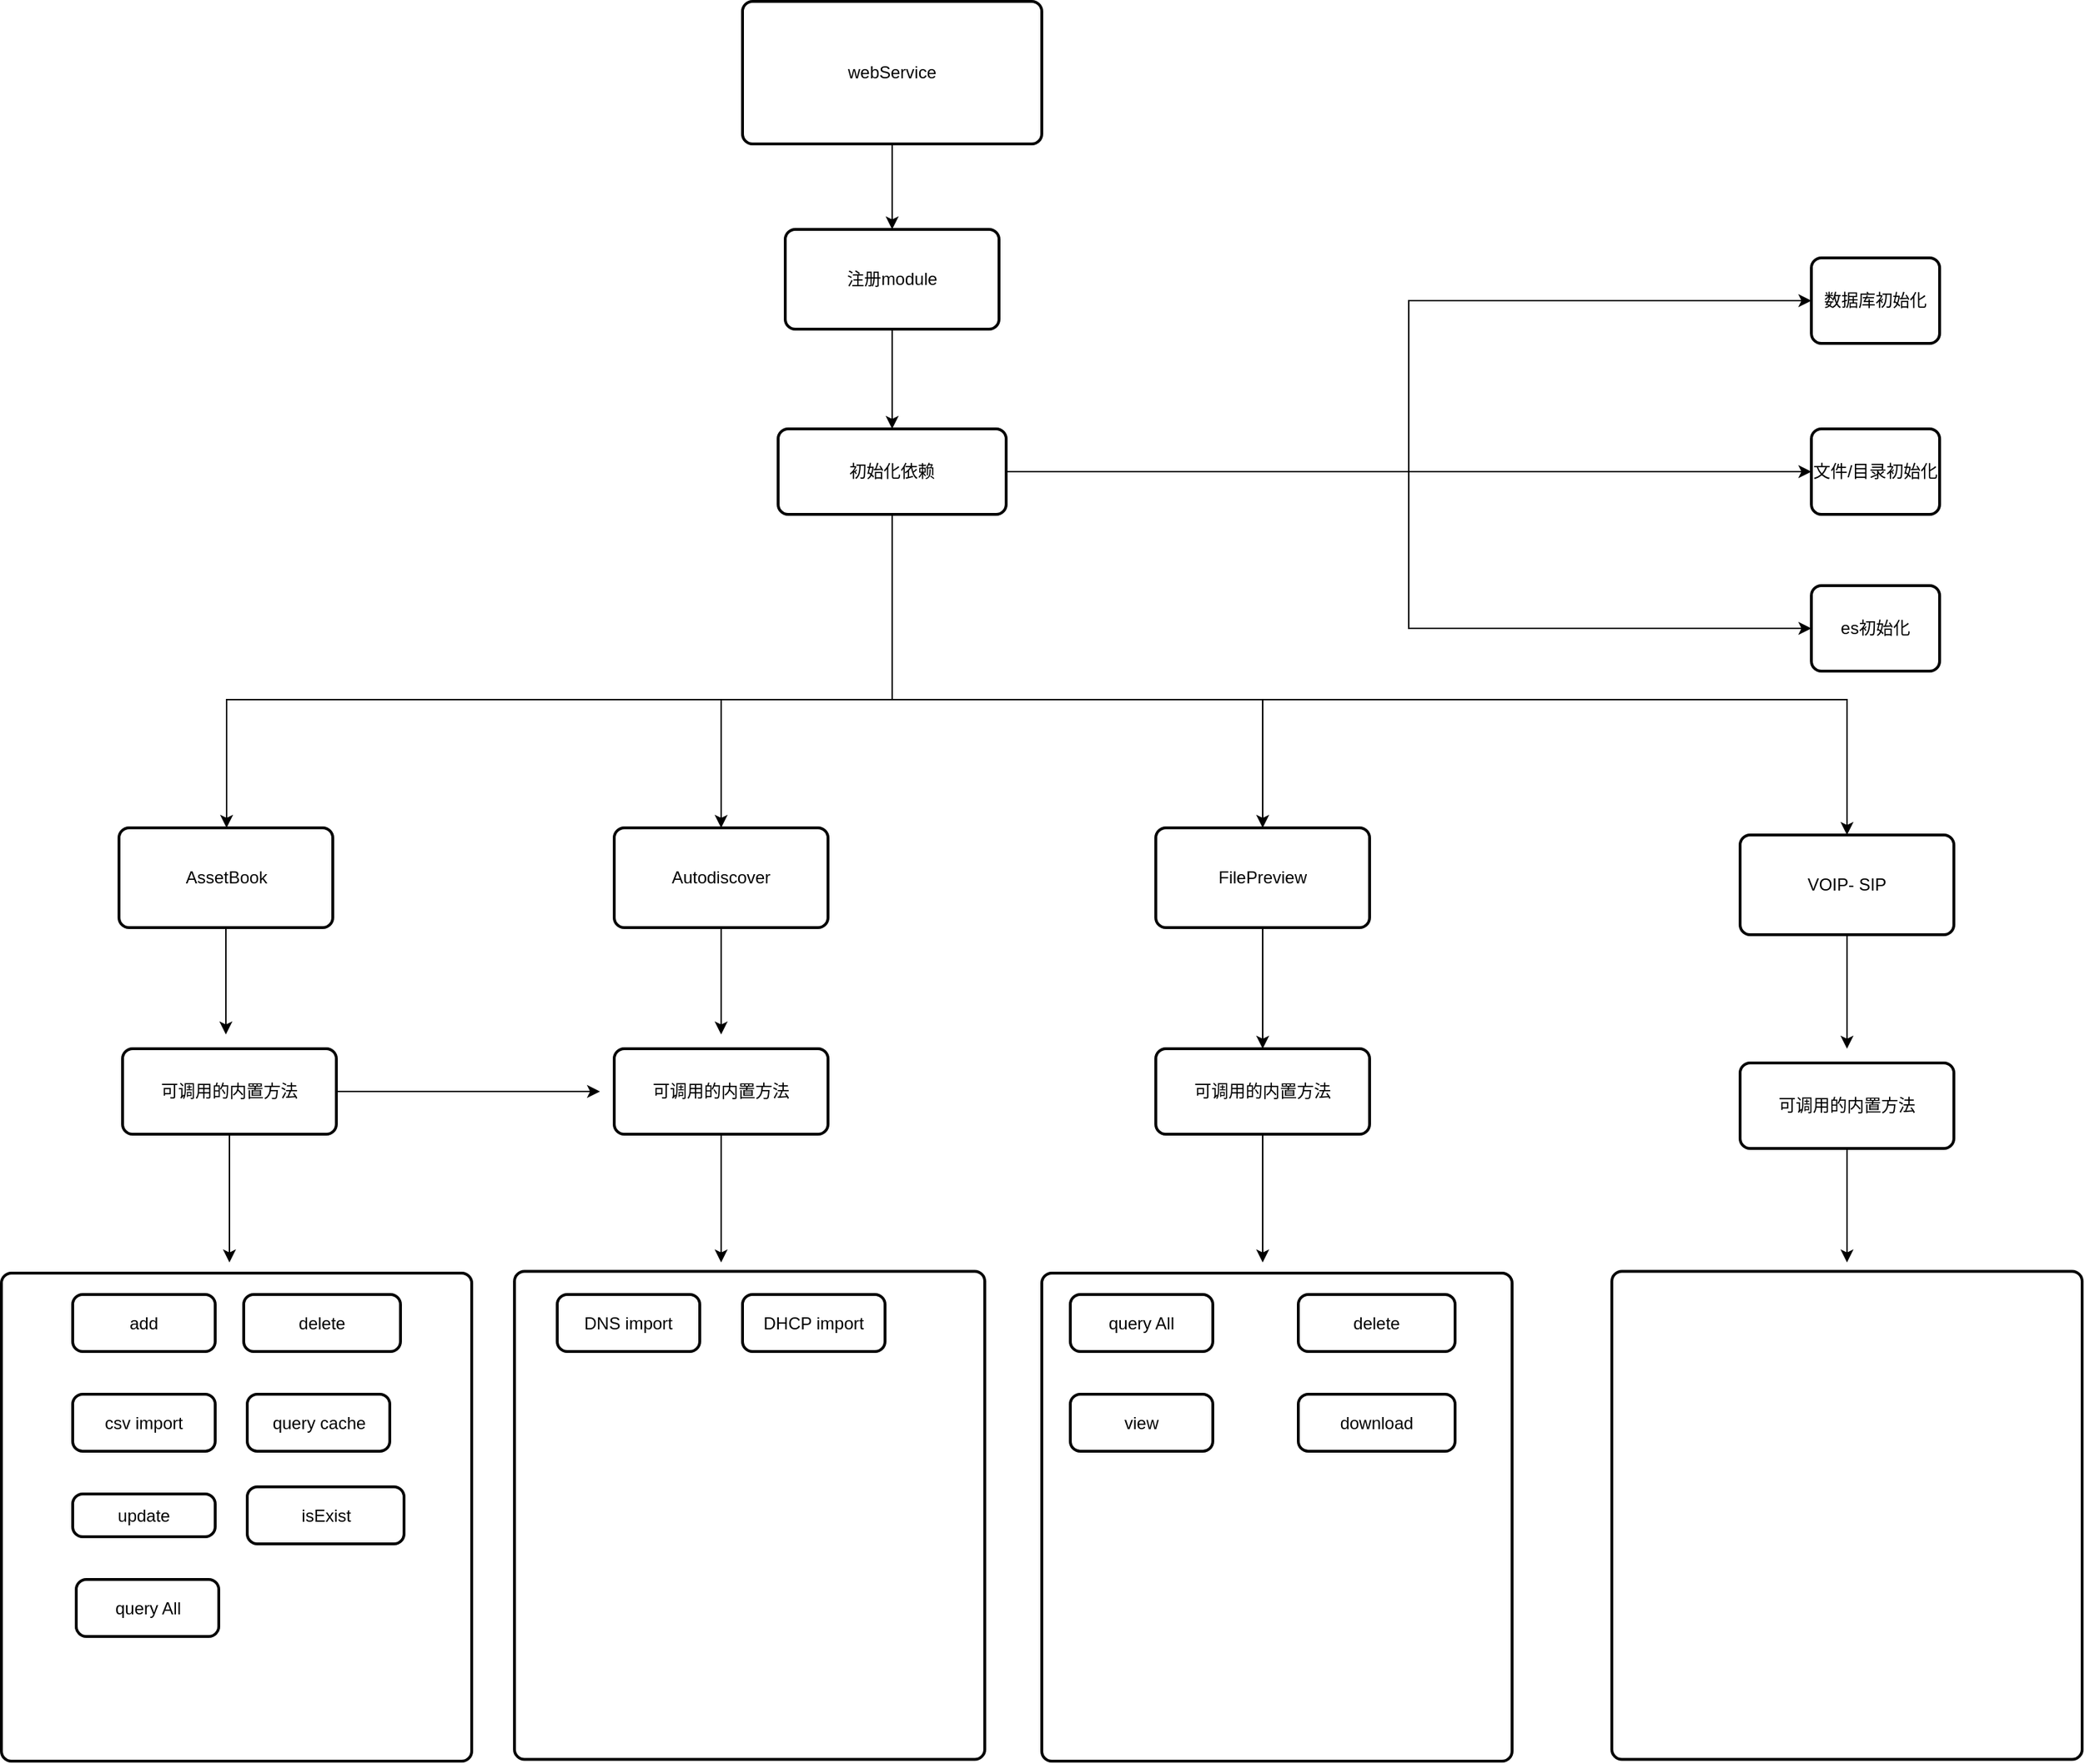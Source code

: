 <mxfile version="21.1.5" type="github">
  <diagram name="第 1 页" id="WFjRH70Nv3H8INIwhUK5">
    <mxGraphModel dx="2371" dy="1081" grid="1" gridSize="10" guides="1" tooltips="1" connect="1" arrows="1" fold="1" page="1" pageScale="1" pageWidth="4681" pageHeight="3300" math="0" shadow="0">
      <root>
        <mxCell id="0" />
        <mxCell id="1" parent="0" />
        <mxCell id="lDcJm_uBUvI5MJWjg3wT-75" value="" style="rounded=1;whiteSpace=wrap;html=1;absoluteArcSize=1;arcSize=14;strokeWidth=2;" vertex="1" parent="1">
          <mxGeometry x="820" y="952.5" width="330" height="342.5" as="geometry" />
        </mxCell>
        <mxCell id="lDcJm_uBUvI5MJWjg3wT-41" value="" style="rounded=1;whiteSpace=wrap;html=1;absoluteArcSize=1;arcSize=14;strokeWidth=2;" vertex="1" parent="1">
          <mxGeometry x="90" y="952.5" width="330" height="342.5" as="geometry" />
        </mxCell>
        <mxCell id="lDcJm_uBUvI5MJWjg3wT-4" style="edgeStyle=orthogonalEdgeStyle;rounded=0;orthogonalLoop=1;jettySize=auto;html=1;" edge="1" parent="1" source="lDcJm_uBUvI5MJWjg3wT-1">
          <mxGeometry relative="1" as="geometry">
            <mxPoint x="715" y="220" as="targetPoint" />
          </mxGeometry>
        </mxCell>
        <mxCell id="lDcJm_uBUvI5MJWjg3wT-1" value="webService" style="rounded=1;whiteSpace=wrap;html=1;absoluteArcSize=1;arcSize=14;strokeWidth=2;" vertex="1" parent="1">
          <mxGeometry x="610" y="60" width="210" height="100" as="geometry" />
        </mxCell>
        <mxCell id="lDcJm_uBUvI5MJWjg3wT-47" style="edgeStyle=orthogonalEdgeStyle;rounded=0;orthogonalLoop=1;jettySize=auto;html=1;entryX=0.5;entryY=0;entryDx=0;entryDy=0;" edge="1" parent="1" source="lDcJm_uBUvI5MJWjg3wT-3" target="lDcJm_uBUvI5MJWjg3wT-13">
          <mxGeometry relative="1" as="geometry" />
        </mxCell>
        <mxCell id="lDcJm_uBUvI5MJWjg3wT-3" value="注册module" style="rounded=1;whiteSpace=wrap;html=1;absoluteArcSize=1;arcSize=14;strokeWidth=2;" vertex="1" parent="1">
          <mxGeometry x="640" y="220" width="150" height="70" as="geometry" />
        </mxCell>
        <mxCell id="lDcJm_uBUvI5MJWjg3wT-65" style="edgeStyle=orthogonalEdgeStyle;rounded=0;orthogonalLoop=1;jettySize=auto;html=1;" edge="1" parent="1" source="lDcJm_uBUvI5MJWjg3wT-5">
          <mxGeometry relative="1" as="geometry">
            <mxPoint x="247.5" y="785.0" as="targetPoint" />
          </mxGeometry>
        </mxCell>
        <mxCell id="lDcJm_uBUvI5MJWjg3wT-5" value="AssetBook" style="rounded=1;whiteSpace=wrap;html=1;absoluteArcSize=1;arcSize=14;strokeWidth=2;" vertex="1" parent="1">
          <mxGeometry x="172.5" y="640" width="150" height="70" as="geometry" />
        </mxCell>
        <mxCell id="lDcJm_uBUvI5MJWjg3wT-81" style="edgeStyle=orthogonalEdgeStyle;rounded=0;orthogonalLoop=1;jettySize=auto;html=1;" edge="1" parent="1" source="lDcJm_uBUvI5MJWjg3wT-6">
          <mxGeometry relative="1" as="geometry">
            <mxPoint x="1385" y="795.0" as="targetPoint" />
          </mxGeometry>
        </mxCell>
        <mxCell id="lDcJm_uBUvI5MJWjg3wT-6" value="VOIP- SIP" style="rounded=1;whiteSpace=wrap;html=1;absoluteArcSize=1;arcSize=14;strokeWidth=2;" vertex="1" parent="1">
          <mxGeometry x="1310" y="645" width="150" height="70" as="geometry" />
        </mxCell>
        <mxCell id="lDcJm_uBUvI5MJWjg3wT-79" style="edgeStyle=orthogonalEdgeStyle;rounded=0;orthogonalLoop=1;jettySize=auto;html=1;entryX=0.5;entryY=0;entryDx=0;entryDy=0;" edge="1" parent="1" source="lDcJm_uBUvI5MJWjg3wT-7" target="lDcJm_uBUvI5MJWjg3wT-29">
          <mxGeometry relative="1" as="geometry" />
        </mxCell>
        <mxCell id="lDcJm_uBUvI5MJWjg3wT-7" value="FilePreview" style="rounded=1;whiteSpace=wrap;html=1;absoluteArcSize=1;arcSize=14;strokeWidth=2;" vertex="1" parent="1">
          <mxGeometry x="900" y="640" width="150" height="70" as="geometry" />
        </mxCell>
        <mxCell id="lDcJm_uBUvI5MJWjg3wT-70" style="edgeStyle=orthogonalEdgeStyle;rounded=0;orthogonalLoop=1;jettySize=auto;html=1;entryX=0;entryY=0.5;entryDx=0;entryDy=0;" edge="1" parent="1" source="lDcJm_uBUvI5MJWjg3wT-13" target="lDcJm_uBUvI5MJWjg3wT-25">
          <mxGeometry relative="1" as="geometry" />
        </mxCell>
        <mxCell id="lDcJm_uBUvI5MJWjg3wT-71" style="edgeStyle=orthogonalEdgeStyle;rounded=0;orthogonalLoop=1;jettySize=auto;html=1;entryX=0;entryY=0.5;entryDx=0;entryDy=0;" edge="1" parent="1" source="lDcJm_uBUvI5MJWjg3wT-13" target="lDcJm_uBUvI5MJWjg3wT-26">
          <mxGeometry relative="1" as="geometry">
            <mxPoint x="990" y="320" as="targetPoint" />
          </mxGeometry>
        </mxCell>
        <mxCell id="lDcJm_uBUvI5MJWjg3wT-72" style="edgeStyle=orthogonalEdgeStyle;rounded=0;orthogonalLoop=1;jettySize=auto;html=1;entryX=0;entryY=0.5;entryDx=0;entryDy=0;" edge="1" parent="1" source="lDcJm_uBUvI5MJWjg3wT-13" target="lDcJm_uBUvI5MJWjg3wT-27">
          <mxGeometry relative="1" as="geometry" />
        </mxCell>
        <mxCell id="lDcJm_uBUvI5MJWjg3wT-74" style="edgeStyle=orthogonalEdgeStyle;rounded=0;orthogonalLoop=1;jettySize=auto;html=1;" edge="1" parent="1" source="lDcJm_uBUvI5MJWjg3wT-13" target="lDcJm_uBUvI5MJWjg3wT-58">
          <mxGeometry relative="1" as="geometry">
            <Array as="points">
              <mxPoint x="715" y="550" />
              <mxPoint x="595" y="550" />
            </Array>
          </mxGeometry>
        </mxCell>
        <mxCell id="lDcJm_uBUvI5MJWjg3wT-76" style="edgeStyle=orthogonalEdgeStyle;rounded=0;orthogonalLoop=1;jettySize=auto;html=1;entryX=0.5;entryY=0;entryDx=0;entryDy=0;" edge="1" parent="1" source="lDcJm_uBUvI5MJWjg3wT-13" target="lDcJm_uBUvI5MJWjg3wT-7">
          <mxGeometry relative="1" as="geometry">
            <Array as="points">
              <mxPoint x="715" y="550" />
              <mxPoint x="975" y="550" />
            </Array>
          </mxGeometry>
        </mxCell>
        <mxCell id="lDcJm_uBUvI5MJWjg3wT-77" style="edgeStyle=orthogonalEdgeStyle;rounded=0;orthogonalLoop=1;jettySize=auto;html=1;" edge="1" parent="1" source="lDcJm_uBUvI5MJWjg3wT-13" target="lDcJm_uBUvI5MJWjg3wT-5">
          <mxGeometry relative="1" as="geometry">
            <Array as="points">
              <mxPoint x="715" y="550" />
              <mxPoint x="248" y="550" />
            </Array>
          </mxGeometry>
        </mxCell>
        <mxCell id="lDcJm_uBUvI5MJWjg3wT-83" style="edgeStyle=orthogonalEdgeStyle;rounded=0;orthogonalLoop=1;jettySize=auto;html=1;entryX=0.5;entryY=0;entryDx=0;entryDy=0;" edge="1" parent="1" source="lDcJm_uBUvI5MJWjg3wT-13" target="lDcJm_uBUvI5MJWjg3wT-6">
          <mxGeometry relative="1" as="geometry">
            <Array as="points">
              <mxPoint x="715" y="550" />
              <mxPoint x="1385" y="550" />
            </Array>
          </mxGeometry>
        </mxCell>
        <mxCell id="lDcJm_uBUvI5MJWjg3wT-13" value="初始化依赖" style="rounded=1;whiteSpace=wrap;html=1;absoluteArcSize=1;arcSize=14;strokeWidth=2;" vertex="1" parent="1">
          <mxGeometry x="635" y="360" width="160" height="60" as="geometry" />
        </mxCell>
        <mxCell id="lDcJm_uBUvI5MJWjg3wT-61" style="edgeStyle=orthogonalEdgeStyle;rounded=0;orthogonalLoop=1;jettySize=auto;html=1;" edge="1" parent="1" source="lDcJm_uBUvI5MJWjg3wT-15">
          <mxGeometry relative="1" as="geometry">
            <mxPoint x="510" y="825.0" as="targetPoint" />
          </mxGeometry>
        </mxCell>
        <mxCell id="lDcJm_uBUvI5MJWjg3wT-67" style="edgeStyle=orthogonalEdgeStyle;rounded=0;orthogonalLoop=1;jettySize=auto;html=1;" edge="1" parent="1" source="lDcJm_uBUvI5MJWjg3wT-15">
          <mxGeometry relative="1" as="geometry">
            <mxPoint x="250" y="945.0" as="targetPoint" />
          </mxGeometry>
        </mxCell>
        <mxCell id="lDcJm_uBUvI5MJWjg3wT-15" value="可调用的内置方法" style="rounded=1;whiteSpace=wrap;html=1;absoluteArcSize=1;arcSize=14;strokeWidth=2;" vertex="1" parent="1">
          <mxGeometry x="175" y="795" width="150" height="60" as="geometry" />
        </mxCell>
        <mxCell id="lDcJm_uBUvI5MJWjg3wT-17" value="add" style="rounded=1;whiteSpace=wrap;html=1;absoluteArcSize=1;arcSize=14;strokeWidth=2;" vertex="1" parent="1">
          <mxGeometry x="140" y="967.5" width="100" height="40" as="geometry" />
        </mxCell>
        <mxCell id="lDcJm_uBUvI5MJWjg3wT-18" value="delete" style="rounded=1;whiteSpace=wrap;html=1;absoluteArcSize=1;arcSize=14;strokeWidth=2;" vertex="1" parent="1">
          <mxGeometry x="260" y="967.5" width="110" height="40" as="geometry" />
        </mxCell>
        <mxCell id="lDcJm_uBUvI5MJWjg3wT-19" value="query All" style="rounded=1;whiteSpace=wrap;html=1;absoluteArcSize=1;arcSize=14;strokeWidth=2;" vertex="1" parent="1">
          <mxGeometry x="142.5" y="1167.5" width="100" height="40" as="geometry" />
        </mxCell>
        <mxCell id="lDcJm_uBUvI5MJWjg3wT-20" value="csv import" style="rounded=1;whiteSpace=wrap;html=1;absoluteArcSize=1;arcSize=14;strokeWidth=2;" vertex="1" parent="1">
          <mxGeometry x="140" y="1037.5" width="100" height="40" as="geometry" />
        </mxCell>
        <mxCell id="lDcJm_uBUvI5MJWjg3wT-21" value="update" style="rounded=1;whiteSpace=wrap;html=1;absoluteArcSize=1;arcSize=14;strokeWidth=2;" vertex="1" parent="1">
          <mxGeometry x="140" y="1107.5" width="100" height="30" as="geometry" />
        </mxCell>
        <mxCell id="lDcJm_uBUvI5MJWjg3wT-22" value="query&amp;nbsp;cache" style="rounded=1;whiteSpace=wrap;html=1;absoluteArcSize=1;arcSize=14;strokeWidth=2;" vertex="1" parent="1">
          <mxGeometry x="262.5" y="1037.5" width="100" height="40" as="geometry" />
        </mxCell>
        <mxCell id="lDcJm_uBUvI5MJWjg3wT-23" value="isExist" style="rounded=1;whiteSpace=wrap;html=1;absoluteArcSize=1;arcSize=14;strokeWidth=2;" vertex="1" parent="1">
          <mxGeometry x="262.5" y="1102.5" width="110" height="40" as="geometry" />
        </mxCell>
        <mxCell id="lDcJm_uBUvI5MJWjg3wT-25" value="数据库初始化" style="rounded=1;whiteSpace=wrap;html=1;absoluteArcSize=1;arcSize=14;strokeWidth=2;" vertex="1" parent="1">
          <mxGeometry x="1360" y="240" width="90" height="60" as="geometry" />
        </mxCell>
        <mxCell id="lDcJm_uBUvI5MJWjg3wT-26" value="文件/目录初始化" style="rounded=1;whiteSpace=wrap;html=1;absoluteArcSize=1;arcSize=14;strokeWidth=2;" vertex="1" parent="1">
          <mxGeometry x="1360" y="360" width="90" height="60" as="geometry" />
        </mxCell>
        <mxCell id="lDcJm_uBUvI5MJWjg3wT-27" value="es初始化" style="rounded=1;whiteSpace=wrap;html=1;absoluteArcSize=1;arcSize=14;strokeWidth=2;" vertex="1" parent="1">
          <mxGeometry x="1360" y="470" width="90" height="60" as="geometry" />
        </mxCell>
        <mxCell id="lDcJm_uBUvI5MJWjg3wT-56" style="edgeStyle=orthogonalEdgeStyle;rounded=0;orthogonalLoop=1;jettySize=auto;html=1;" edge="1" parent="1" source="lDcJm_uBUvI5MJWjg3wT-29">
          <mxGeometry relative="1" as="geometry">
            <mxPoint x="975" y="945.0" as="targetPoint" />
          </mxGeometry>
        </mxCell>
        <mxCell id="lDcJm_uBUvI5MJWjg3wT-29" value="可调用的内置方法" style="rounded=1;whiteSpace=wrap;html=1;absoluteArcSize=1;arcSize=14;strokeWidth=2;" vertex="1" parent="1">
          <mxGeometry x="900" y="795" width="150" height="60" as="geometry" />
        </mxCell>
        <mxCell id="lDcJm_uBUvI5MJWjg3wT-31" value="delete" style="rounded=1;whiteSpace=wrap;html=1;absoluteArcSize=1;arcSize=14;strokeWidth=2;" vertex="1" parent="1">
          <mxGeometry x="1000" y="967.5" width="110" height="40" as="geometry" />
        </mxCell>
        <mxCell id="lDcJm_uBUvI5MJWjg3wT-32" value="query All" style="rounded=1;whiteSpace=wrap;html=1;absoluteArcSize=1;arcSize=14;strokeWidth=2;" vertex="1" parent="1">
          <mxGeometry x="840" y="967.5" width="100" height="40" as="geometry" />
        </mxCell>
        <mxCell id="lDcJm_uBUvI5MJWjg3wT-33" value="download" style="rounded=1;whiteSpace=wrap;html=1;absoluteArcSize=1;arcSize=14;strokeWidth=2;" vertex="1" parent="1">
          <mxGeometry x="1000" y="1037.5" width="110" height="40" as="geometry" />
        </mxCell>
        <mxCell id="lDcJm_uBUvI5MJWjg3wT-34" value="view" style="rounded=1;whiteSpace=wrap;html=1;absoluteArcSize=1;arcSize=14;strokeWidth=2;" vertex="1" parent="1">
          <mxGeometry x="840" y="1037.5" width="100" height="40" as="geometry" />
        </mxCell>
        <mxCell id="lDcJm_uBUvI5MJWjg3wT-66" style="edgeStyle=orthogonalEdgeStyle;rounded=0;orthogonalLoop=1;jettySize=auto;html=1;" edge="1" parent="1" source="lDcJm_uBUvI5MJWjg3wT-58">
          <mxGeometry relative="1" as="geometry">
            <mxPoint x="595" y="785.0" as="targetPoint" />
          </mxGeometry>
        </mxCell>
        <mxCell id="lDcJm_uBUvI5MJWjg3wT-58" value="Autodiscover" style="rounded=1;whiteSpace=wrap;html=1;absoluteArcSize=1;arcSize=14;strokeWidth=2;" vertex="1" parent="1">
          <mxGeometry x="520" y="640" width="150" height="70" as="geometry" />
        </mxCell>
        <mxCell id="lDcJm_uBUvI5MJWjg3wT-69" style="edgeStyle=orthogonalEdgeStyle;rounded=0;orthogonalLoop=1;jettySize=auto;html=1;" edge="1" parent="1" source="lDcJm_uBUvI5MJWjg3wT-59">
          <mxGeometry relative="1" as="geometry">
            <mxPoint x="595" y="945.0" as="targetPoint" />
          </mxGeometry>
        </mxCell>
        <mxCell id="lDcJm_uBUvI5MJWjg3wT-59" value="可调用的内置方法" style="rounded=1;whiteSpace=wrap;html=1;absoluteArcSize=1;arcSize=14;strokeWidth=2;" vertex="1" parent="1">
          <mxGeometry x="520" y="795" width="150" height="60" as="geometry" />
        </mxCell>
        <mxCell id="lDcJm_uBUvI5MJWjg3wT-60" value="" style="rounded=1;whiteSpace=wrap;html=1;absoluteArcSize=1;arcSize=14;strokeWidth=2;" vertex="1" parent="1">
          <mxGeometry x="450" y="951.25" width="330" height="342.5" as="geometry" />
        </mxCell>
        <mxCell id="lDcJm_uBUvI5MJWjg3wT-62" value="DNS import" style="rounded=1;whiteSpace=wrap;html=1;absoluteArcSize=1;arcSize=14;strokeWidth=2;" vertex="1" parent="1">
          <mxGeometry x="480" y="967.5" width="100" height="40" as="geometry" />
        </mxCell>
        <mxCell id="lDcJm_uBUvI5MJWjg3wT-63" value="DHCP import" style="rounded=1;whiteSpace=wrap;html=1;absoluteArcSize=1;arcSize=14;strokeWidth=2;" vertex="1" parent="1">
          <mxGeometry x="610" y="967.5" width="100" height="40" as="geometry" />
        </mxCell>
        <mxCell id="lDcJm_uBUvI5MJWjg3wT-82" style="edgeStyle=orthogonalEdgeStyle;rounded=0;orthogonalLoop=1;jettySize=auto;html=1;" edge="1" parent="1" source="lDcJm_uBUvI5MJWjg3wT-78">
          <mxGeometry relative="1" as="geometry">
            <mxPoint x="1385" y="945.0" as="targetPoint" />
          </mxGeometry>
        </mxCell>
        <mxCell id="lDcJm_uBUvI5MJWjg3wT-78" value="可调用的内置方法" style="rounded=1;whiteSpace=wrap;html=1;absoluteArcSize=1;arcSize=14;strokeWidth=2;" vertex="1" parent="1">
          <mxGeometry x="1310" y="805" width="150" height="60" as="geometry" />
        </mxCell>
        <mxCell id="lDcJm_uBUvI5MJWjg3wT-80" value="" style="rounded=1;whiteSpace=wrap;html=1;absoluteArcSize=1;arcSize=14;strokeWidth=2;" vertex="1" parent="1">
          <mxGeometry x="1220" y="951.25" width="330" height="342.5" as="geometry" />
        </mxCell>
      </root>
    </mxGraphModel>
  </diagram>
</mxfile>
